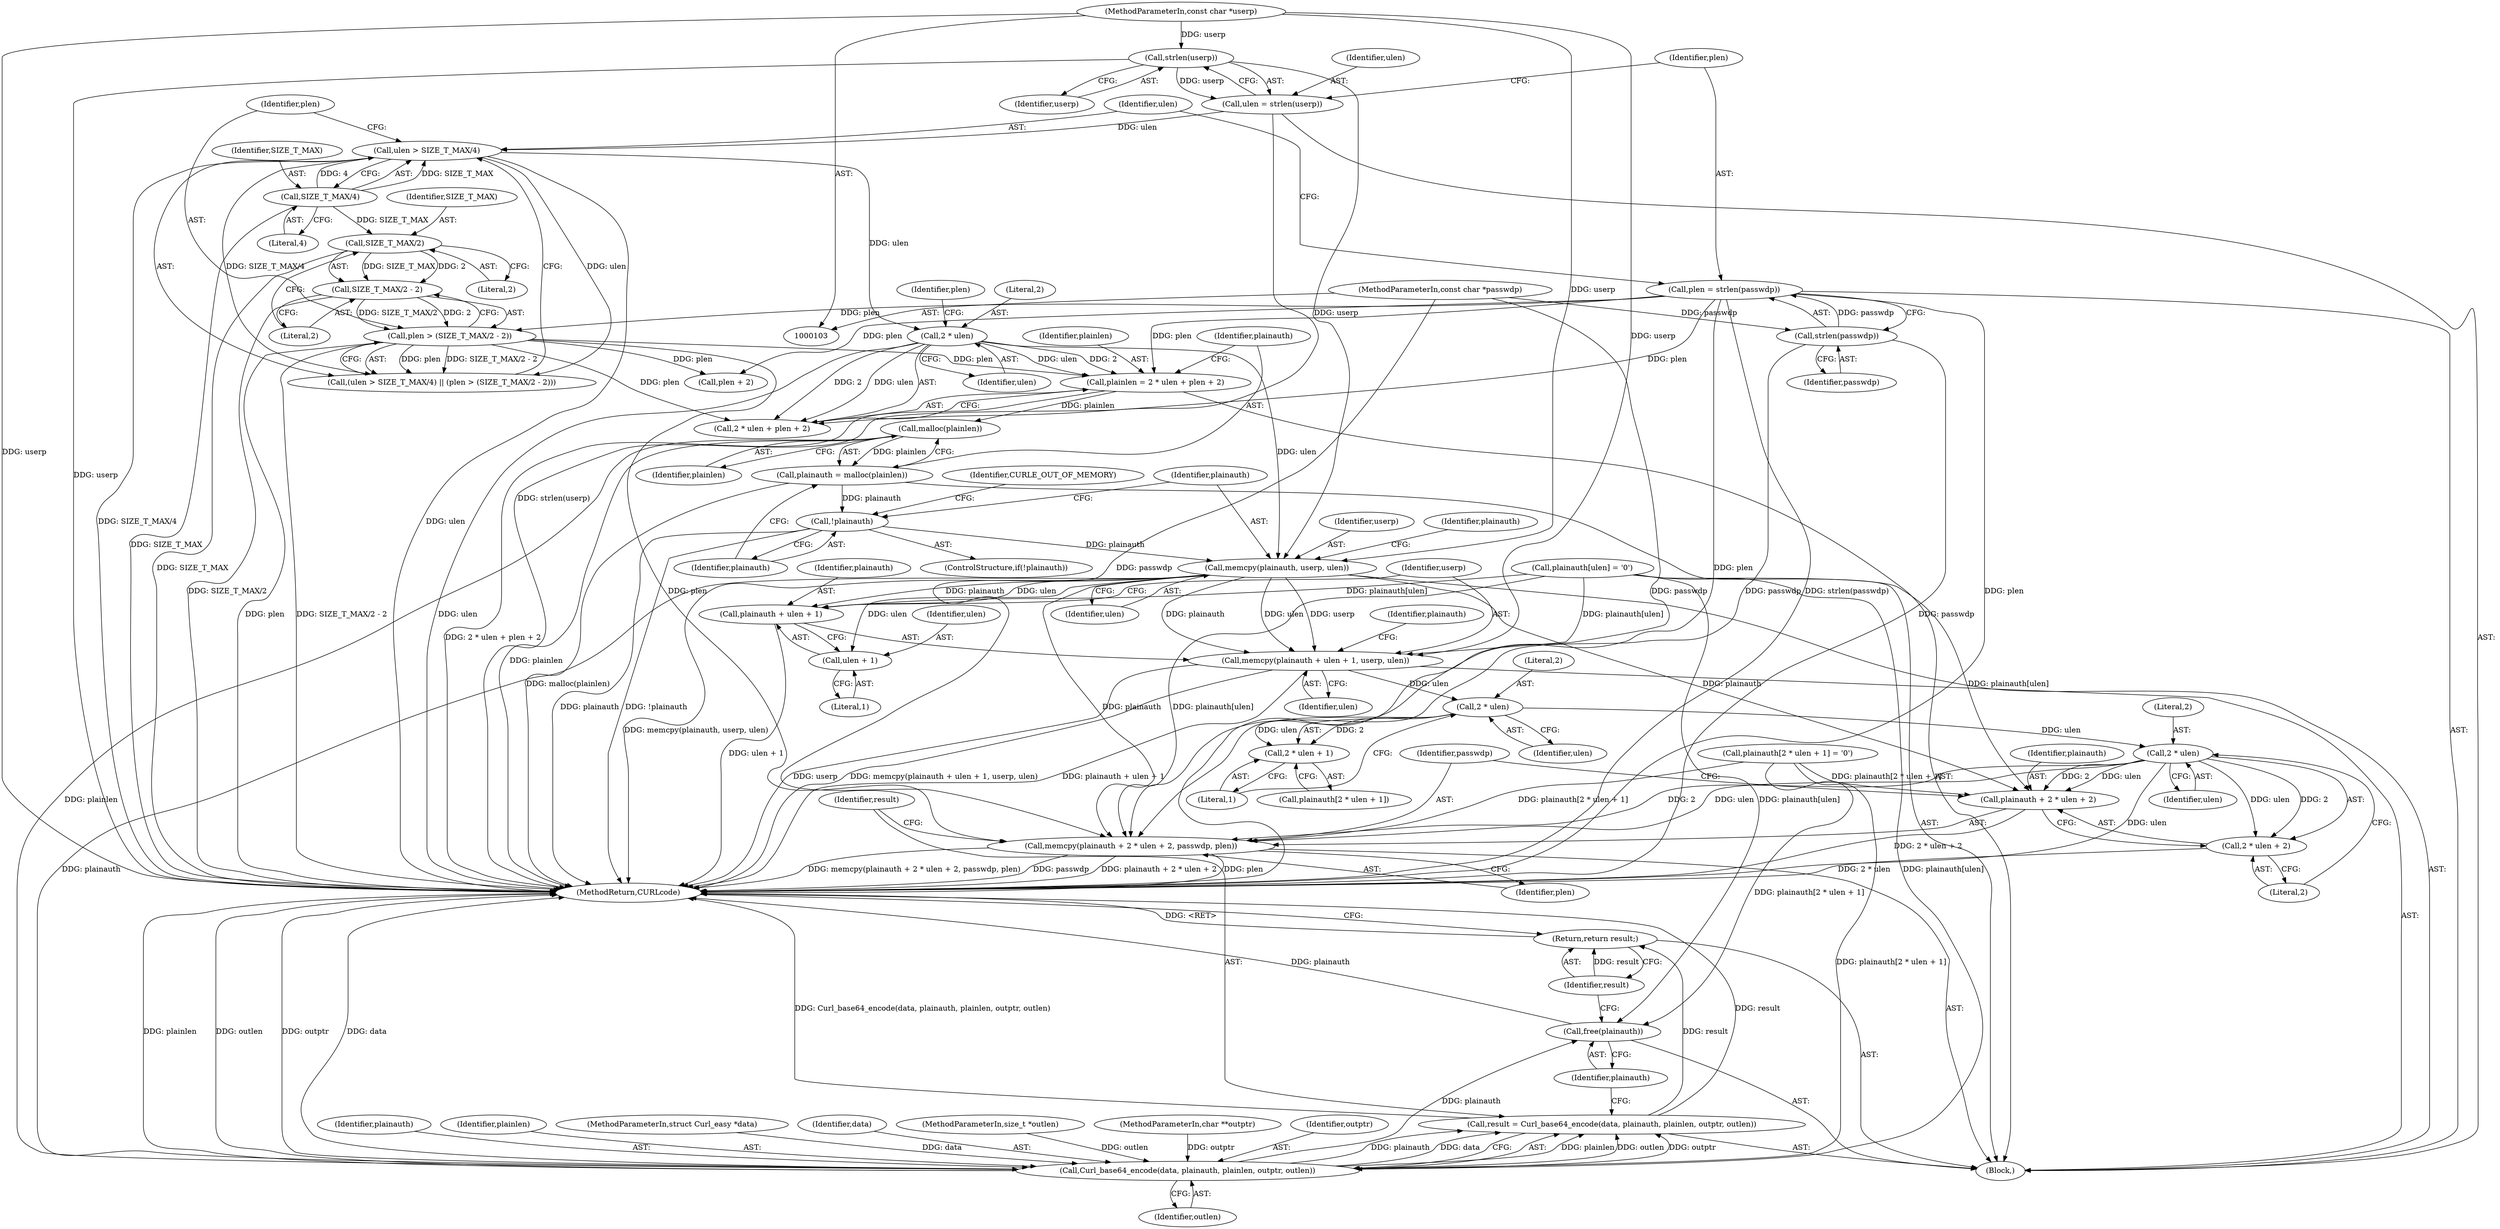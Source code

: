 digraph "0_curl_f3a24d7916b9173c69a3e0ee790102993833d6c5@API" {
"1000165" [label="(Call,memcpy(plainauth, userp, ulen))"];
"1000161" [label="(Call,!plainauth)"];
"1000156" [label="(Call,plainauth = malloc(plainlen))"];
"1000158" [label="(Call,malloc(plainlen))"];
"1000147" [label="(Call,plainlen = 2 * ulen + plen + 2)"];
"1000150" [label="(Call,2 * ulen)"];
"1000133" [label="(Call,ulen > SIZE_T_MAX/4)"];
"1000123" [label="(Call,ulen = strlen(userp))"];
"1000125" [label="(Call,strlen(userp))"];
"1000105" [label="(MethodParameterIn,const char *userp)"];
"1000135" [label="(Call,SIZE_T_MAX/4)"];
"1000138" [label="(Call,plen > (SIZE_T_MAX/2 - 2))"];
"1000127" [label="(Call,plen = strlen(passwdp))"];
"1000129" [label="(Call,strlen(passwdp))"];
"1000106" [label="(MethodParameterIn,const char *passwdp)"];
"1000140" [label="(Call,SIZE_T_MAX/2 - 2)"];
"1000141" [label="(Call,SIZE_T_MAX/2)"];
"1000174" [label="(Call,memcpy(plainauth + ulen + 1, userp, ulen))"];
"1000186" [label="(Call,2 * ulen)"];
"1000185" [label="(Call,2 * ulen + 1)"];
"1000195" [label="(Call,2 * ulen)"];
"1000191" [label="(Call,memcpy(plainauth + 2 * ulen + 2, passwdp, plen))"];
"1000192" [label="(Call,plainauth + 2 * ulen + 2)"];
"1000194" [label="(Call,2 * ulen + 2)"];
"1000175" [label="(Call,plainauth + ulen + 1)"];
"1000177" [label="(Call,ulen + 1)"];
"1000203" [label="(Call,Curl_base64_encode(data, plainauth, plainlen, outptr, outlen))"];
"1000201" [label="(Call,result = Curl_base64_encode(data, plainauth, plainlen, outptr, outlen))"];
"1000211" [label="(Return,return result;)"];
"1000209" [label="(Call,free(plainauth))"];
"1000182" [label="(Call,plainauth[2 * ulen + 1] = '\0')"];
"1000128" [label="(Identifier,plen)"];
"1000151" [label="(Literal,2)"];
"1000186" [label="(Call,2 * ulen)"];
"1000137" [label="(Literal,4)"];
"1000212" [label="(Identifier,result)"];
"1000213" [label="(MethodReturn,CURLcode)"];
"1000141" [label="(Call,SIZE_T_MAX/2)"];
"1000210" [label="(Identifier,plainauth)"];
"1000156" [label="(Call,plainauth = malloc(plainlen))"];
"1000211" [label="(Return,return result;)"];
"1000124" [label="(Identifier,ulen)"];
"1000178" [label="(Identifier,ulen)"];
"1000162" [label="(Identifier,plainauth)"];
"1000195" [label="(Call,2 * ulen)"];
"1000154" [label="(Identifier,plen)"];
"1000179" [label="(Literal,1)"];
"1000176" [label="(Identifier,plainauth)"];
"1000132" [label="(Call,(ulen > SIZE_T_MAX/4) || (plen > (SIZE_T_MAX/2 - 2)))"];
"1000209" [label="(Call,free(plainauth))"];
"1000123" [label="(Call,ulen = strlen(userp))"];
"1000144" [label="(Literal,2)"];
"1000126" [label="(Identifier,userp)"];
"1000177" [label="(Call,ulen + 1)"];
"1000143" [label="(Literal,2)"];
"1000167" [label="(Identifier,userp)"];
"1000205" [label="(Identifier,plainauth)"];
"1000206" [label="(Identifier,plainlen)"];
"1000109" [label="(Block,)"];
"1000171" [label="(Identifier,plainauth)"];
"1000189" [label="(Literal,1)"];
"1000161" [label="(Call,!plainauth)"];
"1000142" [label="(Identifier,SIZE_T_MAX)"];
"1000164" [label="(Identifier,CURLE_OUT_OF_MEMORY)"];
"1000136" [label="(Identifier,SIZE_T_MAX)"];
"1000160" [label="(ControlStructure,if(!plainauth))"];
"1000169" [label="(Call,plainauth[ulen] = '\0')"];
"1000200" [label="(Identifier,plen)"];
"1000168" [label="(Identifier,ulen)"];
"1000149" [label="(Call,2 * ulen + plen + 2)"];
"1000192" [label="(Call,plainauth + 2 * ulen + 2)"];
"1000175" [label="(Call,plainauth + ulen + 1)"];
"1000130" [label="(Identifier,passwdp)"];
"1000157" [label="(Identifier,plainauth)"];
"1000104" [label="(MethodParameterIn,struct Curl_easy *data)"];
"1000204" [label="(Identifier,data)"];
"1000148" [label="(Identifier,plainlen)"];
"1000147" [label="(Call,plainlen = 2 * ulen + plen + 2)"];
"1000108" [label="(MethodParameterIn,size_t *outlen)"];
"1000183" [label="(Call,plainauth[2 * ulen + 1])"];
"1000153" [label="(Call,plen + 2)"];
"1000133" [label="(Call,ulen > SIZE_T_MAX/4)"];
"1000107" [label="(MethodParameterIn,char **outptr)"];
"1000127" [label="(Call,plen = strlen(passwdp))"];
"1000106" [label="(MethodParameterIn,const char *passwdp)"];
"1000134" [label="(Identifier,ulen)"];
"1000174" [label="(Call,memcpy(plainauth + ulen + 1, userp, ulen))"];
"1000152" [label="(Identifier,ulen)"];
"1000105" [label="(MethodParameterIn,const char *userp)"];
"1000150" [label="(Call,2 * ulen)"];
"1000158" [label="(Call,malloc(plainlen))"];
"1000208" [label="(Identifier,outlen)"];
"1000139" [label="(Identifier,plen)"];
"1000166" [label="(Identifier,plainauth)"];
"1000197" [label="(Identifier,ulen)"];
"1000188" [label="(Identifier,ulen)"];
"1000198" [label="(Literal,2)"];
"1000196" [label="(Literal,2)"];
"1000191" [label="(Call,memcpy(plainauth + 2 * ulen + 2, passwdp, plen))"];
"1000194" [label="(Call,2 * ulen + 2)"];
"1000180" [label="(Identifier,userp)"];
"1000140" [label="(Call,SIZE_T_MAX/2 - 2)"];
"1000165" [label="(Call,memcpy(plainauth, userp, ulen))"];
"1000184" [label="(Identifier,plainauth)"];
"1000138" [label="(Call,plen > (SIZE_T_MAX/2 - 2))"];
"1000135" [label="(Call,SIZE_T_MAX/4)"];
"1000203" [label="(Call,Curl_base64_encode(data, plainauth, plainlen, outptr, outlen))"];
"1000129" [label="(Call,strlen(passwdp))"];
"1000207" [label="(Identifier,outptr)"];
"1000159" [label="(Identifier,plainlen)"];
"1000125" [label="(Call,strlen(userp))"];
"1000187" [label="(Literal,2)"];
"1000202" [label="(Identifier,result)"];
"1000201" [label="(Call,result = Curl_base64_encode(data, plainauth, plainlen, outptr, outlen))"];
"1000185" [label="(Call,2 * ulen + 1)"];
"1000199" [label="(Identifier,passwdp)"];
"1000193" [label="(Identifier,plainauth)"];
"1000181" [label="(Identifier,ulen)"];
"1000165" -> "1000109"  [label="AST: "];
"1000165" -> "1000168"  [label="CFG: "];
"1000166" -> "1000165"  [label="AST: "];
"1000167" -> "1000165"  [label="AST: "];
"1000168" -> "1000165"  [label="AST: "];
"1000171" -> "1000165"  [label="CFG: "];
"1000165" -> "1000213"  [label="DDG: memcpy(plainauth, userp, ulen)"];
"1000161" -> "1000165"  [label="DDG: plainauth"];
"1000125" -> "1000165"  [label="DDG: userp"];
"1000105" -> "1000165"  [label="DDG: userp"];
"1000150" -> "1000165"  [label="DDG: ulen"];
"1000165" -> "1000174"  [label="DDG: plainauth"];
"1000165" -> "1000174"  [label="DDG: ulen"];
"1000165" -> "1000174"  [label="DDG: userp"];
"1000165" -> "1000175"  [label="DDG: plainauth"];
"1000165" -> "1000175"  [label="DDG: ulen"];
"1000165" -> "1000177"  [label="DDG: ulen"];
"1000165" -> "1000191"  [label="DDG: plainauth"];
"1000165" -> "1000192"  [label="DDG: plainauth"];
"1000165" -> "1000203"  [label="DDG: plainauth"];
"1000161" -> "1000160"  [label="AST: "];
"1000161" -> "1000162"  [label="CFG: "];
"1000162" -> "1000161"  [label="AST: "];
"1000164" -> "1000161"  [label="CFG: "];
"1000166" -> "1000161"  [label="CFG: "];
"1000161" -> "1000213"  [label="DDG: plainauth"];
"1000161" -> "1000213"  [label="DDG: !plainauth"];
"1000156" -> "1000161"  [label="DDG: plainauth"];
"1000156" -> "1000109"  [label="AST: "];
"1000156" -> "1000158"  [label="CFG: "];
"1000157" -> "1000156"  [label="AST: "];
"1000158" -> "1000156"  [label="AST: "];
"1000162" -> "1000156"  [label="CFG: "];
"1000156" -> "1000213"  [label="DDG: malloc(plainlen)"];
"1000158" -> "1000156"  [label="DDG: plainlen"];
"1000158" -> "1000159"  [label="CFG: "];
"1000159" -> "1000158"  [label="AST: "];
"1000158" -> "1000213"  [label="DDG: plainlen"];
"1000147" -> "1000158"  [label="DDG: plainlen"];
"1000158" -> "1000203"  [label="DDG: plainlen"];
"1000147" -> "1000109"  [label="AST: "];
"1000147" -> "1000149"  [label="CFG: "];
"1000148" -> "1000147"  [label="AST: "];
"1000149" -> "1000147"  [label="AST: "];
"1000157" -> "1000147"  [label="CFG: "];
"1000147" -> "1000213"  [label="DDG: 2 * ulen + plen + 2"];
"1000150" -> "1000147"  [label="DDG: 2"];
"1000150" -> "1000147"  [label="DDG: ulen"];
"1000138" -> "1000147"  [label="DDG: plen"];
"1000127" -> "1000147"  [label="DDG: plen"];
"1000150" -> "1000149"  [label="AST: "];
"1000150" -> "1000152"  [label="CFG: "];
"1000151" -> "1000150"  [label="AST: "];
"1000152" -> "1000150"  [label="AST: "];
"1000154" -> "1000150"  [label="CFG: "];
"1000150" -> "1000213"  [label="DDG: ulen"];
"1000150" -> "1000149"  [label="DDG: 2"];
"1000150" -> "1000149"  [label="DDG: ulen"];
"1000133" -> "1000150"  [label="DDG: ulen"];
"1000133" -> "1000132"  [label="AST: "];
"1000133" -> "1000135"  [label="CFG: "];
"1000134" -> "1000133"  [label="AST: "];
"1000135" -> "1000133"  [label="AST: "];
"1000139" -> "1000133"  [label="CFG: "];
"1000132" -> "1000133"  [label="CFG: "];
"1000133" -> "1000213"  [label="DDG: ulen"];
"1000133" -> "1000213"  [label="DDG: SIZE_T_MAX/4"];
"1000133" -> "1000132"  [label="DDG: ulen"];
"1000133" -> "1000132"  [label="DDG: SIZE_T_MAX/4"];
"1000123" -> "1000133"  [label="DDG: ulen"];
"1000135" -> "1000133"  [label="DDG: SIZE_T_MAX"];
"1000135" -> "1000133"  [label="DDG: 4"];
"1000123" -> "1000109"  [label="AST: "];
"1000123" -> "1000125"  [label="CFG: "];
"1000124" -> "1000123"  [label="AST: "];
"1000125" -> "1000123"  [label="AST: "];
"1000128" -> "1000123"  [label="CFG: "];
"1000123" -> "1000213"  [label="DDG: strlen(userp)"];
"1000125" -> "1000123"  [label="DDG: userp"];
"1000125" -> "1000126"  [label="CFG: "];
"1000126" -> "1000125"  [label="AST: "];
"1000125" -> "1000213"  [label="DDG: userp"];
"1000105" -> "1000125"  [label="DDG: userp"];
"1000105" -> "1000103"  [label="AST: "];
"1000105" -> "1000213"  [label="DDG: userp"];
"1000105" -> "1000174"  [label="DDG: userp"];
"1000135" -> "1000137"  [label="CFG: "];
"1000136" -> "1000135"  [label="AST: "];
"1000137" -> "1000135"  [label="AST: "];
"1000135" -> "1000213"  [label="DDG: SIZE_T_MAX"];
"1000135" -> "1000141"  [label="DDG: SIZE_T_MAX"];
"1000138" -> "1000132"  [label="AST: "];
"1000138" -> "1000140"  [label="CFG: "];
"1000139" -> "1000138"  [label="AST: "];
"1000140" -> "1000138"  [label="AST: "];
"1000132" -> "1000138"  [label="CFG: "];
"1000138" -> "1000213"  [label="DDG: plen"];
"1000138" -> "1000213"  [label="DDG: SIZE_T_MAX/2 - 2"];
"1000138" -> "1000132"  [label="DDG: plen"];
"1000138" -> "1000132"  [label="DDG: SIZE_T_MAX/2 - 2"];
"1000127" -> "1000138"  [label="DDG: plen"];
"1000140" -> "1000138"  [label="DDG: SIZE_T_MAX/2"];
"1000140" -> "1000138"  [label="DDG: 2"];
"1000138" -> "1000149"  [label="DDG: plen"];
"1000138" -> "1000153"  [label="DDG: plen"];
"1000138" -> "1000191"  [label="DDG: plen"];
"1000127" -> "1000109"  [label="AST: "];
"1000127" -> "1000129"  [label="CFG: "];
"1000128" -> "1000127"  [label="AST: "];
"1000129" -> "1000127"  [label="AST: "];
"1000134" -> "1000127"  [label="CFG: "];
"1000127" -> "1000213"  [label="DDG: strlen(passwdp)"];
"1000127" -> "1000213"  [label="DDG: plen"];
"1000129" -> "1000127"  [label="DDG: passwdp"];
"1000127" -> "1000149"  [label="DDG: plen"];
"1000127" -> "1000153"  [label="DDG: plen"];
"1000127" -> "1000191"  [label="DDG: plen"];
"1000129" -> "1000130"  [label="CFG: "];
"1000130" -> "1000129"  [label="AST: "];
"1000129" -> "1000213"  [label="DDG: passwdp"];
"1000106" -> "1000129"  [label="DDG: passwdp"];
"1000129" -> "1000191"  [label="DDG: passwdp"];
"1000106" -> "1000103"  [label="AST: "];
"1000106" -> "1000213"  [label="DDG: passwdp"];
"1000106" -> "1000191"  [label="DDG: passwdp"];
"1000140" -> "1000144"  [label="CFG: "];
"1000141" -> "1000140"  [label="AST: "];
"1000144" -> "1000140"  [label="AST: "];
"1000140" -> "1000213"  [label="DDG: SIZE_T_MAX/2"];
"1000141" -> "1000140"  [label="DDG: SIZE_T_MAX"];
"1000141" -> "1000140"  [label="DDG: 2"];
"1000141" -> "1000143"  [label="CFG: "];
"1000142" -> "1000141"  [label="AST: "];
"1000143" -> "1000141"  [label="AST: "];
"1000144" -> "1000141"  [label="CFG: "];
"1000141" -> "1000213"  [label="DDG: SIZE_T_MAX"];
"1000174" -> "1000109"  [label="AST: "];
"1000174" -> "1000181"  [label="CFG: "];
"1000175" -> "1000174"  [label="AST: "];
"1000180" -> "1000174"  [label="AST: "];
"1000181" -> "1000174"  [label="AST: "];
"1000184" -> "1000174"  [label="CFG: "];
"1000174" -> "1000213"  [label="DDG: userp"];
"1000174" -> "1000213"  [label="DDG: memcpy(plainauth + ulen + 1, userp, ulen)"];
"1000174" -> "1000213"  [label="DDG: plainauth + ulen + 1"];
"1000169" -> "1000174"  [label="DDG: plainauth[ulen]"];
"1000174" -> "1000186"  [label="DDG: ulen"];
"1000186" -> "1000185"  [label="AST: "];
"1000186" -> "1000188"  [label="CFG: "];
"1000187" -> "1000186"  [label="AST: "];
"1000188" -> "1000186"  [label="AST: "];
"1000189" -> "1000186"  [label="CFG: "];
"1000186" -> "1000185"  [label="DDG: 2"];
"1000186" -> "1000185"  [label="DDG: ulen"];
"1000186" -> "1000195"  [label="DDG: ulen"];
"1000185" -> "1000183"  [label="AST: "];
"1000185" -> "1000189"  [label="CFG: "];
"1000189" -> "1000185"  [label="AST: "];
"1000183" -> "1000185"  [label="CFG: "];
"1000195" -> "1000194"  [label="AST: "];
"1000195" -> "1000197"  [label="CFG: "];
"1000196" -> "1000195"  [label="AST: "];
"1000197" -> "1000195"  [label="AST: "];
"1000198" -> "1000195"  [label="CFG: "];
"1000195" -> "1000213"  [label="DDG: ulen"];
"1000195" -> "1000191"  [label="DDG: 2"];
"1000195" -> "1000191"  [label="DDG: ulen"];
"1000195" -> "1000192"  [label="DDG: 2"];
"1000195" -> "1000192"  [label="DDG: ulen"];
"1000195" -> "1000194"  [label="DDG: 2"];
"1000195" -> "1000194"  [label="DDG: ulen"];
"1000191" -> "1000109"  [label="AST: "];
"1000191" -> "1000200"  [label="CFG: "];
"1000192" -> "1000191"  [label="AST: "];
"1000199" -> "1000191"  [label="AST: "];
"1000200" -> "1000191"  [label="AST: "];
"1000202" -> "1000191"  [label="CFG: "];
"1000191" -> "1000213"  [label="DDG: plen"];
"1000191" -> "1000213"  [label="DDG: memcpy(plainauth + 2 * ulen + 2, passwdp, plen)"];
"1000191" -> "1000213"  [label="DDG: passwdp"];
"1000191" -> "1000213"  [label="DDG: plainauth + 2 * ulen + 2"];
"1000169" -> "1000191"  [label="DDG: plainauth[ulen]"];
"1000182" -> "1000191"  [label="DDG: plainauth[2 * ulen + 1]"];
"1000192" -> "1000194"  [label="CFG: "];
"1000193" -> "1000192"  [label="AST: "];
"1000194" -> "1000192"  [label="AST: "];
"1000199" -> "1000192"  [label="CFG: "];
"1000192" -> "1000213"  [label="DDG: 2 * ulen + 2"];
"1000169" -> "1000192"  [label="DDG: plainauth[ulen]"];
"1000182" -> "1000192"  [label="DDG: plainauth[2 * ulen + 1]"];
"1000194" -> "1000198"  [label="CFG: "];
"1000198" -> "1000194"  [label="AST: "];
"1000194" -> "1000213"  [label="DDG: 2 * ulen"];
"1000175" -> "1000177"  [label="CFG: "];
"1000176" -> "1000175"  [label="AST: "];
"1000177" -> "1000175"  [label="AST: "];
"1000180" -> "1000175"  [label="CFG: "];
"1000175" -> "1000213"  [label="DDG: ulen + 1"];
"1000169" -> "1000175"  [label="DDG: plainauth[ulen]"];
"1000177" -> "1000179"  [label="CFG: "];
"1000178" -> "1000177"  [label="AST: "];
"1000179" -> "1000177"  [label="AST: "];
"1000203" -> "1000201"  [label="AST: "];
"1000203" -> "1000208"  [label="CFG: "];
"1000204" -> "1000203"  [label="AST: "];
"1000205" -> "1000203"  [label="AST: "];
"1000206" -> "1000203"  [label="AST: "];
"1000207" -> "1000203"  [label="AST: "];
"1000208" -> "1000203"  [label="AST: "];
"1000201" -> "1000203"  [label="CFG: "];
"1000203" -> "1000213"  [label="DDG: plainlen"];
"1000203" -> "1000213"  [label="DDG: outlen"];
"1000203" -> "1000213"  [label="DDG: outptr"];
"1000203" -> "1000213"  [label="DDG: data"];
"1000203" -> "1000201"  [label="DDG: plainlen"];
"1000203" -> "1000201"  [label="DDG: outlen"];
"1000203" -> "1000201"  [label="DDG: outptr"];
"1000203" -> "1000201"  [label="DDG: plainauth"];
"1000203" -> "1000201"  [label="DDG: data"];
"1000104" -> "1000203"  [label="DDG: data"];
"1000169" -> "1000203"  [label="DDG: plainauth[ulen]"];
"1000182" -> "1000203"  [label="DDG: plainauth[2 * ulen + 1]"];
"1000107" -> "1000203"  [label="DDG: outptr"];
"1000108" -> "1000203"  [label="DDG: outlen"];
"1000203" -> "1000209"  [label="DDG: plainauth"];
"1000201" -> "1000109"  [label="AST: "];
"1000202" -> "1000201"  [label="AST: "];
"1000210" -> "1000201"  [label="CFG: "];
"1000201" -> "1000213"  [label="DDG: Curl_base64_encode(data, plainauth, plainlen, outptr, outlen)"];
"1000201" -> "1000213"  [label="DDG: result"];
"1000201" -> "1000211"  [label="DDG: result"];
"1000211" -> "1000109"  [label="AST: "];
"1000211" -> "1000212"  [label="CFG: "];
"1000212" -> "1000211"  [label="AST: "];
"1000213" -> "1000211"  [label="CFG: "];
"1000211" -> "1000213"  [label="DDG: <RET>"];
"1000212" -> "1000211"  [label="DDG: result"];
"1000209" -> "1000109"  [label="AST: "];
"1000209" -> "1000210"  [label="CFG: "];
"1000210" -> "1000209"  [label="AST: "];
"1000212" -> "1000209"  [label="CFG: "];
"1000209" -> "1000213"  [label="DDG: plainauth"];
"1000169" -> "1000209"  [label="DDG: plainauth[ulen]"];
"1000182" -> "1000209"  [label="DDG: plainauth[2 * ulen + 1]"];
}
